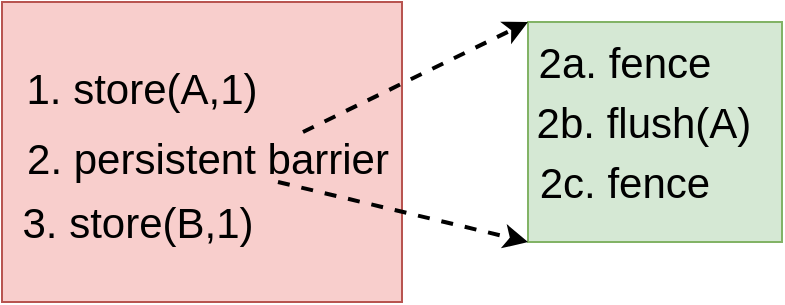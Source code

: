 <mxfile version="14.7.7" type="github">
  <diagram id="W-Z_8_CscDcX3xkJTdSB" name="Page-1">
    <mxGraphModel dx="1030" dy="550" grid="1" gridSize="10" guides="1" tooltips="1" connect="1" arrows="1" fold="1" page="1" pageScale="1" pageWidth="827" pageHeight="1169" math="0" shadow="0">
      <root>
        <mxCell id="0" />
        <mxCell id="1" parent="0" />
        <mxCell id="e4ZDavY-oTM8ZA2IYLAF-1" value="" style="rounded=0;whiteSpace=wrap;html=1;align=left;fontSize=21;fillColor=#f8cecc;strokeColor=#b85450;" vertex="1" parent="1">
          <mxGeometry x="40" y="180" width="200" height="150" as="geometry" />
        </mxCell>
        <mxCell id="e4ZDavY-oTM8ZA2IYLAF-2" value="" style="rounded=0;whiteSpace=wrap;html=1;fontSize=21;align=left;fillColor=#d5e8d4;strokeColor=#82b366;" vertex="1" parent="1">
          <mxGeometry x="303" y="190" width="127" height="110" as="geometry" />
        </mxCell>
        <mxCell id="e4ZDavY-oTM8ZA2IYLAF-3" value="2. persistent barrier" style="text;html=1;strokeColor=none;fillColor=none;align=center;verticalAlign=middle;whiteSpace=wrap;rounded=0;fontSize=21;" vertex="1" parent="1">
          <mxGeometry x="48" y="245" width="190" height="25" as="geometry" />
        </mxCell>
        <mxCell id="e4ZDavY-oTM8ZA2IYLAF-4" value="3. store(B,1)" style="text;html=1;strokeColor=none;fillColor=none;align=center;verticalAlign=middle;whiteSpace=wrap;rounded=0;fontSize=21;" vertex="1" parent="1">
          <mxGeometry x="46.25" y="280" width="123.75" height="20" as="geometry" />
        </mxCell>
        <mxCell id="e4ZDavY-oTM8ZA2IYLAF-5" value="1. store(A,1)" style="text;html=1;strokeColor=none;fillColor=none;align=center;verticalAlign=middle;whiteSpace=wrap;rounded=0;fontSize=21;" vertex="1" parent="1">
          <mxGeometry x="50" y="213" width="120" height="20" as="geometry" />
        </mxCell>
        <mxCell id="e4ZDavY-oTM8ZA2IYLAF-7" value="2a. fence" style="text;html=1;strokeColor=none;fillColor=none;align=center;verticalAlign=middle;whiteSpace=wrap;rounded=0;fontSize=21;" vertex="1" parent="1">
          <mxGeometry x="303" y="200" width="97" height="20" as="geometry" />
        </mxCell>
        <mxCell id="e4ZDavY-oTM8ZA2IYLAF-8" value="2b. flush(A)" style="text;html=1;strokeColor=none;fillColor=none;align=center;verticalAlign=middle;whiteSpace=wrap;rounded=0;fontSize=21;" vertex="1" parent="1">
          <mxGeometry x="302" y="230" width="118" height="20" as="geometry" />
        </mxCell>
        <mxCell id="e4ZDavY-oTM8ZA2IYLAF-9" value="2c. fence" style="text;html=1;strokeColor=none;fillColor=none;align=center;verticalAlign=middle;whiteSpace=wrap;rounded=0;fontSize=21;" vertex="1" parent="1">
          <mxGeometry x="303" y="260" width="97" height="20" as="geometry" />
        </mxCell>
        <mxCell id="e4ZDavY-oTM8ZA2IYLAF-12" value="" style="endArrow=classic;html=1;fontSize=21;entryX=0;entryY=0;entryDx=0;entryDy=0;exitX=0.75;exitY=0;exitDx=0;exitDy=0;strokeWidth=2;dashed=1;" edge="1" parent="1" source="e4ZDavY-oTM8ZA2IYLAF-3" target="e4ZDavY-oTM8ZA2IYLAF-2">
          <mxGeometry width="50" height="50" relative="1" as="geometry">
            <mxPoint x="210" y="250" as="sourcePoint" />
            <mxPoint x="260" y="200" as="targetPoint" />
          </mxGeometry>
        </mxCell>
        <mxCell id="e4ZDavY-oTM8ZA2IYLAF-13" value="" style="endArrow=classic;html=1;fontSize=21;entryX=0;entryY=1;entryDx=0;entryDy=0;strokeWidth=2;dashed=1;" edge="1" parent="1" target="e4ZDavY-oTM8ZA2IYLAF-2">
          <mxGeometry width="50" height="50" relative="1" as="geometry">
            <mxPoint x="178" y="270" as="sourcePoint" />
            <mxPoint x="250" y="250" as="targetPoint" />
          </mxGeometry>
        </mxCell>
      </root>
    </mxGraphModel>
  </diagram>
</mxfile>
